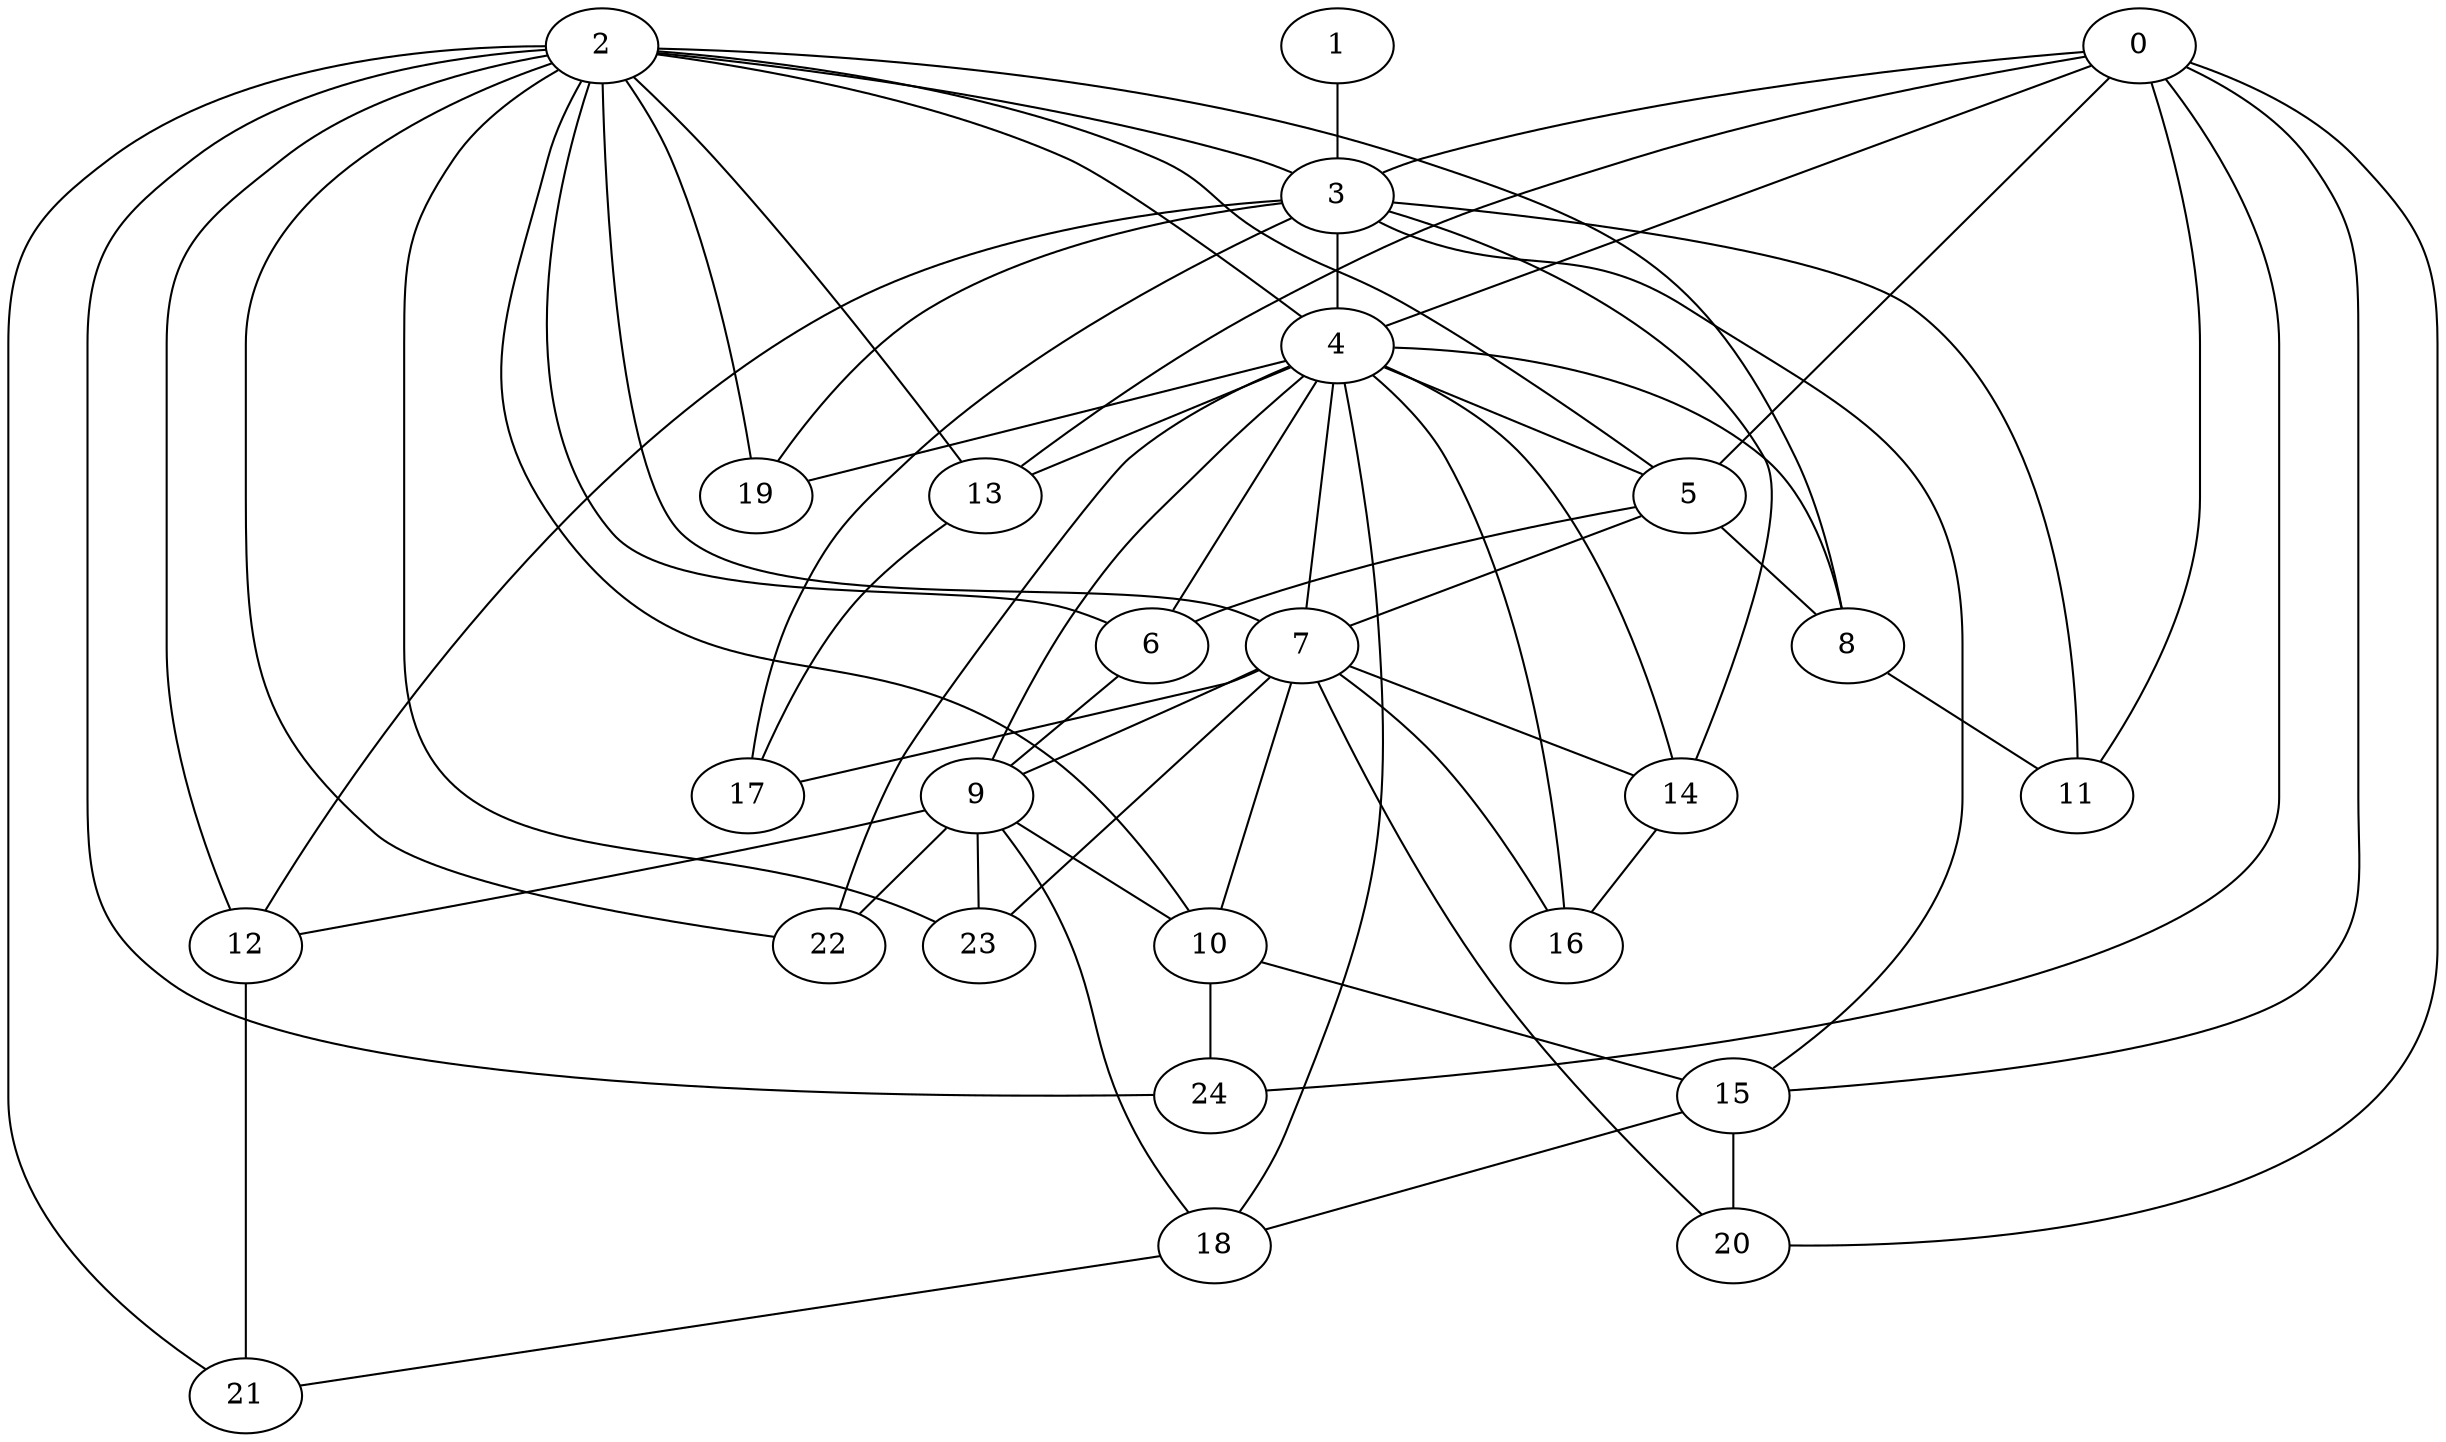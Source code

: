 strict graph "barabasi_albert_graph(25,3)" {
0;
1;
2;
3;
4;
5;
6;
7;
8;
9;
10;
11;
12;
13;
14;
15;
16;
17;
18;
19;
20;
21;
22;
23;
24;
0 -- 3  [is_available=True, prob="0.513255366393"];
0 -- 4  [is_available=True, prob="0.288799401979"];
0 -- 5  [is_available=True, prob="0.702574729456"];
0 -- 11  [is_available=True, prob="0.546288494273"];
0 -- 13  [is_available=True, prob="0.142754713342"];
0 -- 15  [is_available=True, prob="1.0"];
0 -- 20  [is_available=True, prob="1.0"];
0 -- 24  [is_available=True, prob="0.649461231618"];
1 -- 3  [is_available=True, prob="0.289157134743"];
2 -- 3  [is_available=True, prob="0.531963265188"];
2 -- 4  [is_available=True, prob="0.608768314131"];
2 -- 5  [is_available=True, prob="0.0541542083939"];
2 -- 6  [is_available=True, prob="1.0"];
2 -- 7  [is_available=True, prob="0.899603656488"];
2 -- 8  [is_available=True, prob="0.411386572389"];
2 -- 10  [is_available=True, prob="1.0"];
2 -- 12  [is_available=True, prob="0.703572404222"];
2 -- 13  [is_available=True, prob="0.178062200991"];
2 -- 19  [is_available=True, prob="0.0938748839187"];
2 -- 21  [is_available=True, prob="0.297096956649"];
2 -- 22  [is_available=True, prob="0.979936382109"];
2 -- 23  [is_available=True, prob="0.959551002974"];
2 -- 24  [is_available=True, prob="0.00453854563071"];
3 -- 4  [is_available=True, prob="1.0"];
3 -- 11  [is_available=True, prob="1.0"];
3 -- 12  [is_available=True, prob="0.512247675976"];
3 -- 14  [is_available=True, prob="1.0"];
3 -- 15  [is_available=True, prob="0.730282997815"];
3 -- 17  [is_available=True, prob="1.0"];
3 -- 19  [is_available=True, prob="0.823376655571"];
4 -- 5  [is_available=True, prob="0.0582937399771"];
4 -- 6  [is_available=True, prob="0.178871229925"];
4 -- 7  [is_available=True, prob="0.581996618055"];
4 -- 8  [is_available=True, prob="0.964663101809"];
4 -- 9  [is_available=True, prob="0.959754697707"];
4 -- 13  [is_available=True, prob="0.407925680307"];
4 -- 14  [is_available=True, prob="1.0"];
4 -- 16  [is_available=True, prob="1.0"];
4 -- 18  [is_available=True, prob="0.582711468233"];
4 -- 19  [is_available=True, prob="1.0"];
4 -- 22  [is_available=True, prob="0.758349104442"];
5 -- 6  [is_available=True, prob="1.0"];
5 -- 7  [is_available=True, prob="1.0"];
5 -- 8  [is_available=True, prob="1.0"];
6 -- 9  [is_available=True, prob="1.0"];
7 -- 9  [is_available=True, prob="0.310384537783"];
7 -- 10  [is_available=True, prob="0.723960517319"];
7 -- 14  [is_available=True, prob="0.516597814762"];
7 -- 16  [is_available=True, prob="0.604940844091"];
7 -- 17  [is_available=True, prob="0.0765886890033"];
7 -- 20  [is_available=True, prob="0.410979875241"];
7 -- 23  [is_available=True, prob="0.490435758472"];
8 -- 11  [is_available=True, prob="0.614099344304"];
9 -- 10  [is_available=True, prob="0.844246867882"];
9 -- 12  [is_available=True, prob="0.192801645822"];
9 -- 18  [is_available=True, prob="0.705314270603"];
9 -- 22  [is_available=True, prob="0.564945349167"];
9 -- 23  [is_available=True, prob="0.660508161187"];
10 -- 24  [is_available=True, prob="1.0"];
10 -- 15  [is_available=True, prob="0.623743924667"];
12 -- 21  [is_available=True, prob="0.29308450914"];
13 -- 17  [is_available=True, prob="0.0842421621246"];
14 -- 16  [is_available=True, prob="1.0"];
15 -- 20  [is_available=True, prob="0.356535591627"];
15 -- 18  [is_available=True, prob="1.0"];
18 -- 21  [is_available=True, prob="0.950611634549"];
}
